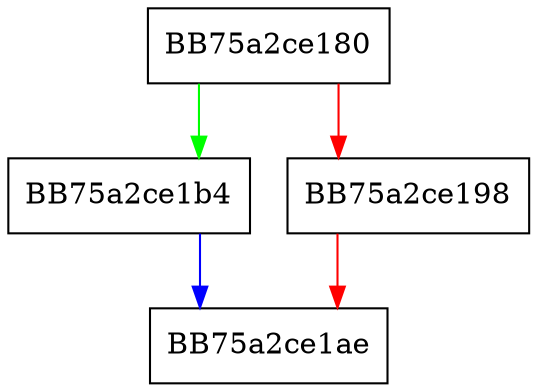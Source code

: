 digraph SetCatalogFilename {
  node [shape="box"];
  graph [splines=ortho];
  BB75a2ce180 -> BB75a2ce1b4 [color="green"];
  BB75a2ce180 -> BB75a2ce198 [color="red"];
  BB75a2ce198 -> BB75a2ce1ae [color="red"];
  BB75a2ce1b4 -> BB75a2ce1ae [color="blue"];
}